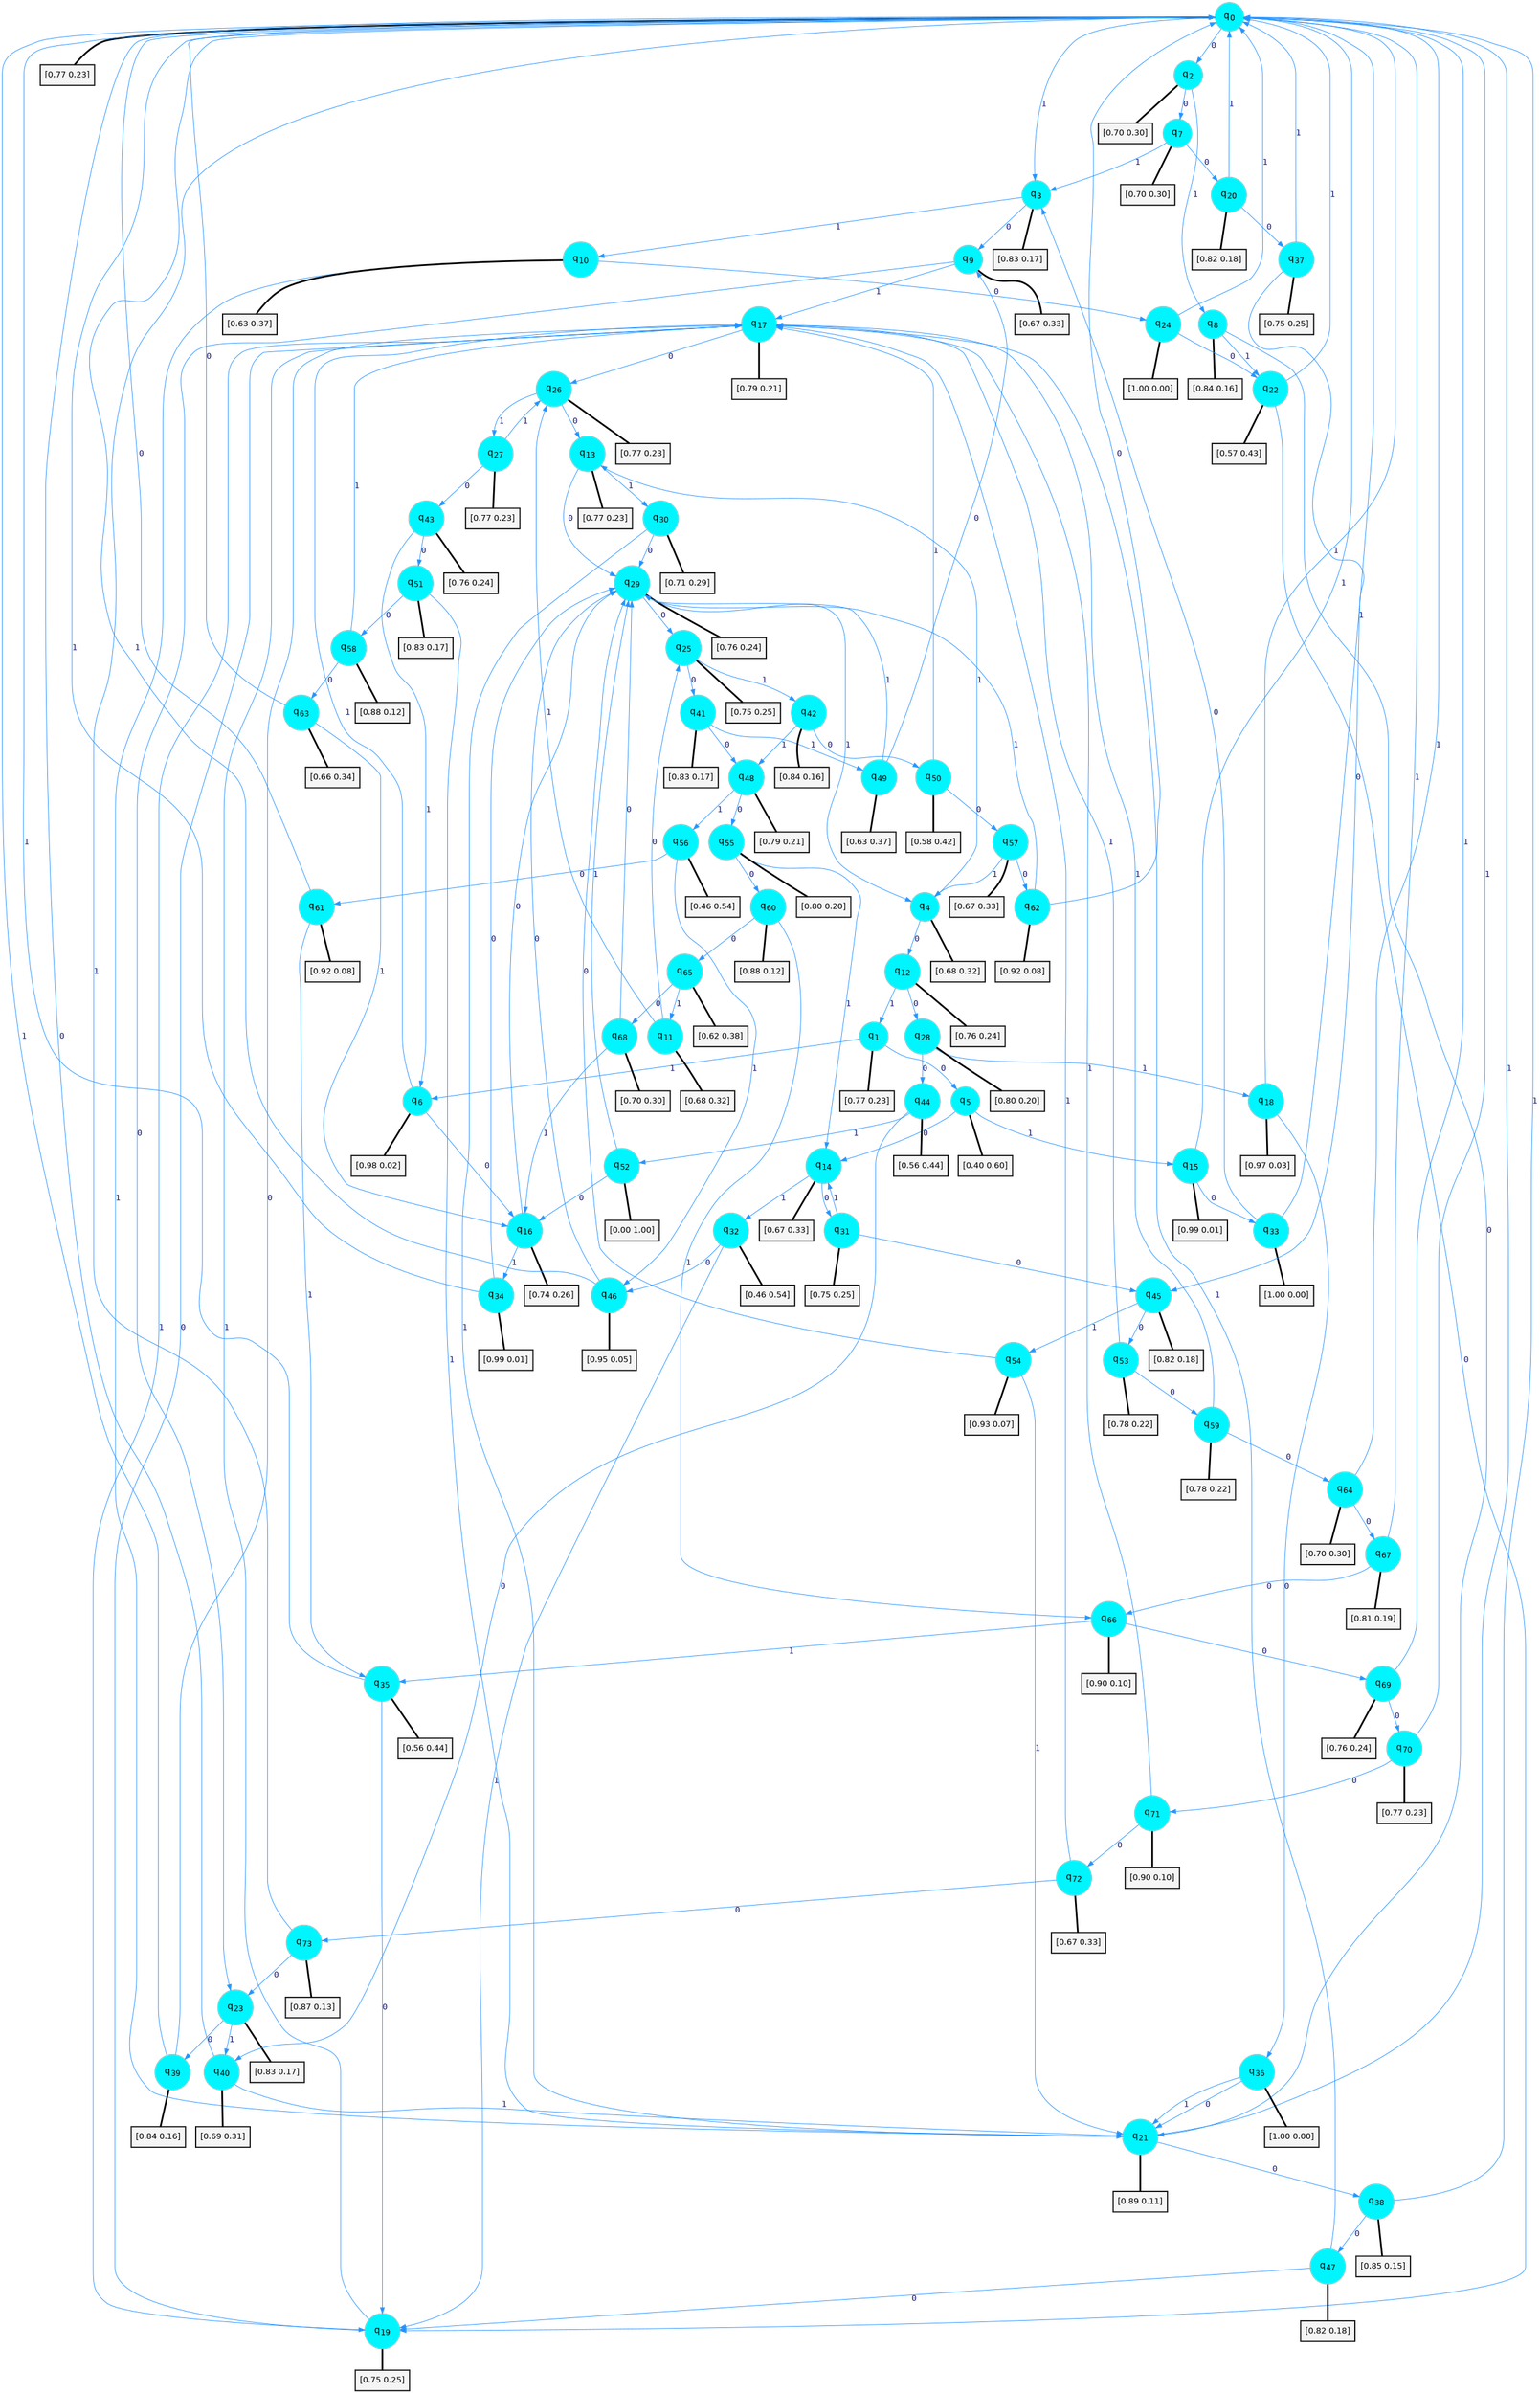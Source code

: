 digraph G {
graph [
bgcolor=transparent, dpi=300, rankdir=TD, size="40,25"];
node [
color=gray, fillcolor=turquoise1, fontcolor=black, fontname=Helvetica, fontsize=16, fontweight=bold, shape=circle, style=filled];
edge [
arrowsize=1, color=dodgerblue1, fontcolor=midnightblue, fontname=courier, fontweight=bold, penwidth=1, style=solid, weight=20];
0[label=<q<SUB>0</SUB>>];
1[label=<q<SUB>1</SUB>>];
2[label=<q<SUB>2</SUB>>];
3[label=<q<SUB>3</SUB>>];
4[label=<q<SUB>4</SUB>>];
5[label=<q<SUB>5</SUB>>];
6[label=<q<SUB>6</SUB>>];
7[label=<q<SUB>7</SUB>>];
8[label=<q<SUB>8</SUB>>];
9[label=<q<SUB>9</SUB>>];
10[label=<q<SUB>10</SUB>>];
11[label=<q<SUB>11</SUB>>];
12[label=<q<SUB>12</SUB>>];
13[label=<q<SUB>13</SUB>>];
14[label=<q<SUB>14</SUB>>];
15[label=<q<SUB>15</SUB>>];
16[label=<q<SUB>16</SUB>>];
17[label=<q<SUB>17</SUB>>];
18[label=<q<SUB>18</SUB>>];
19[label=<q<SUB>19</SUB>>];
20[label=<q<SUB>20</SUB>>];
21[label=<q<SUB>21</SUB>>];
22[label=<q<SUB>22</SUB>>];
23[label=<q<SUB>23</SUB>>];
24[label=<q<SUB>24</SUB>>];
25[label=<q<SUB>25</SUB>>];
26[label=<q<SUB>26</SUB>>];
27[label=<q<SUB>27</SUB>>];
28[label=<q<SUB>28</SUB>>];
29[label=<q<SUB>29</SUB>>];
30[label=<q<SUB>30</SUB>>];
31[label=<q<SUB>31</SUB>>];
32[label=<q<SUB>32</SUB>>];
33[label=<q<SUB>33</SUB>>];
34[label=<q<SUB>34</SUB>>];
35[label=<q<SUB>35</SUB>>];
36[label=<q<SUB>36</SUB>>];
37[label=<q<SUB>37</SUB>>];
38[label=<q<SUB>38</SUB>>];
39[label=<q<SUB>39</SUB>>];
40[label=<q<SUB>40</SUB>>];
41[label=<q<SUB>41</SUB>>];
42[label=<q<SUB>42</SUB>>];
43[label=<q<SUB>43</SUB>>];
44[label=<q<SUB>44</SUB>>];
45[label=<q<SUB>45</SUB>>];
46[label=<q<SUB>46</SUB>>];
47[label=<q<SUB>47</SUB>>];
48[label=<q<SUB>48</SUB>>];
49[label=<q<SUB>49</SUB>>];
50[label=<q<SUB>50</SUB>>];
51[label=<q<SUB>51</SUB>>];
52[label=<q<SUB>52</SUB>>];
53[label=<q<SUB>53</SUB>>];
54[label=<q<SUB>54</SUB>>];
55[label=<q<SUB>55</SUB>>];
56[label=<q<SUB>56</SUB>>];
57[label=<q<SUB>57</SUB>>];
58[label=<q<SUB>58</SUB>>];
59[label=<q<SUB>59</SUB>>];
60[label=<q<SUB>60</SUB>>];
61[label=<q<SUB>61</SUB>>];
62[label=<q<SUB>62</SUB>>];
63[label=<q<SUB>63</SUB>>];
64[label=<q<SUB>64</SUB>>];
65[label=<q<SUB>65</SUB>>];
66[label=<q<SUB>66</SUB>>];
67[label=<q<SUB>67</SUB>>];
68[label=<q<SUB>68</SUB>>];
69[label=<q<SUB>69</SUB>>];
70[label=<q<SUB>70</SUB>>];
71[label=<q<SUB>71</SUB>>];
72[label=<q<SUB>72</SUB>>];
73[label=<q<SUB>73</SUB>>];
74[label="[0.77 0.23]", shape=box,fontcolor=black, fontname=Helvetica, fontsize=14, penwidth=2, fillcolor=whitesmoke,color=black];
75[label="[0.77 0.23]", shape=box,fontcolor=black, fontname=Helvetica, fontsize=14, penwidth=2, fillcolor=whitesmoke,color=black];
76[label="[0.70 0.30]", shape=box,fontcolor=black, fontname=Helvetica, fontsize=14, penwidth=2, fillcolor=whitesmoke,color=black];
77[label="[0.83 0.17]", shape=box,fontcolor=black, fontname=Helvetica, fontsize=14, penwidth=2, fillcolor=whitesmoke,color=black];
78[label="[0.68 0.32]", shape=box,fontcolor=black, fontname=Helvetica, fontsize=14, penwidth=2, fillcolor=whitesmoke,color=black];
79[label="[0.40 0.60]", shape=box,fontcolor=black, fontname=Helvetica, fontsize=14, penwidth=2, fillcolor=whitesmoke,color=black];
80[label="[0.98 0.02]", shape=box,fontcolor=black, fontname=Helvetica, fontsize=14, penwidth=2, fillcolor=whitesmoke,color=black];
81[label="[0.70 0.30]", shape=box,fontcolor=black, fontname=Helvetica, fontsize=14, penwidth=2, fillcolor=whitesmoke,color=black];
82[label="[0.84 0.16]", shape=box,fontcolor=black, fontname=Helvetica, fontsize=14, penwidth=2, fillcolor=whitesmoke,color=black];
83[label="[0.67 0.33]", shape=box,fontcolor=black, fontname=Helvetica, fontsize=14, penwidth=2, fillcolor=whitesmoke,color=black];
84[label="[0.63 0.37]", shape=box,fontcolor=black, fontname=Helvetica, fontsize=14, penwidth=2, fillcolor=whitesmoke,color=black];
85[label="[0.68 0.32]", shape=box,fontcolor=black, fontname=Helvetica, fontsize=14, penwidth=2, fillcolor=whitesmoke,color=black];
86[label="[0.76 0.24]", shape=box,fontcolor=black, fontname=Helvetica, fontsize=14, penwidth=2, fillcolor=whitesmoke,color=black];
87[label="[0.77 0.23]", shape=box,fontcolor=black, fontname=Helvetica, fontsize=14, penwidth=2, fillcolor=whitesmoke,color=black];
88[label="[0.67 0.33]", shape=box,fontcolor=black, fontname=Helvetica, fontsize=14, penwidth=2, fillcolor=whitesmoke,color=black];
89[label="[0.99 0.01]", shape=box,fontcolor=black, fontname=Helvetica, fontsize=14, penwidth=2, fillcolor=whitesmoke,color=black];
90[label="[0.74 0.26]", shape=box,fontcolor=black, fontname=Helvetica, fontsize=14, penwidth=2, fillcolor=whitesmoke,color=black];
91[label="[0.79 0.21]", shape=box,fontcolor=black, fontname=Helvetica, fontsize=14, penwidth=2, fillcolor=whitesmoke,color=black];
92[label="[0.97 0.03]", shape=box,fontcolor=black, fontname=Helvetica, fontsize=14, penwidth=2, fillcolor=whitesmoke,color=black];
93[label="[0.75 0.25]", shape=box,fontcolor=black, fontname=Helvetica, fontsize=14, penwidth=2, fillcolor=whitesmoke,color=black];
94[label="[0.82 0.18]", shape=box,fontcolor=black, fontname=Helvetica, fontsize=14, penwidth=2, fillcolor=whitesmoke,color=black];
95[label="[0.89 0.11]", shape=box,fontcolor=black, fontname=Helvetica, fontsize=14, penwidth=2, fillcolor=whitesmoke,color=black];
96[label="[0.57 0.43]", shape=box,fontcolor=black, fontname=Helvetica, fontsize=14, penwidth=2, fillcolor=whitesmoke,color=black];
97[label="[0.83 0.17]", shape=box,fontcolor=black, fontname=Helvetica, fontsize=14, penwidth=2, fillcolor=whitesmoke,color=black];
98[label="[1.00 0.00]", shape=box,fontcolor=black, fontname=Helvetica, fontsize=14, penwidth=2, fillcolor=whitesmoke,color=black];
99[label="[0.75 0.25]", shape=box,fontcolor=black, fontname=Helvetica, fontsize=14, penwidth=2, fillcolor=whitesmoke,color=black];
100[label="[0.77 0.23]", shape=box,fontcolor=black, fontname=Helvetica, fontsize=14, penwidth=2, fillcolor=whitesmoke,color=black];
101[label="[0.77 0.23]", shape=box,fontcolor=black, fontname=Helvetica, fontsize=14, penwidth=2, fillcolor=whitesmoke,color=black];
102[label="[0.80 0.20]", shape=box,fontcolor=black, fontname=Helvetica, fontsize=14, penwidth=2, fillcolor=whitesmoke,color=black];
103[label="[0.76 0.24]", shape=box,fontcolor=black, fontname=Helvetica, fontsize=14, penwidth=2, fillcolor=whitesmoke,color=black];
104[label="[0.71 0.29]", shape=box,fontcolor=black, fontname=Helvetica, fontsize=14, penwidth=2, fillcolor=whitesmoke,color=black];
105[label="[0.75 0.25]", shape=box,fontcolor=black, fontname=Helvetica, fontsize=14, penwidth=2, fillcolor=whitesmoke,color=black];
106[label="[0.46 0.54]", shape=box,fontcolor=black, fontname=Helvetica, fontsize=14, penwidth=2, fillcolor=whitesmoke,color=black];
107[label="[1.00 0.00]", shape=box,fontcolor=black, fontname=Helvetica, fontsize=14, penwidth=2, fillcolor=whitesmoke,color=black];
108[label="[0.99 0.01]", shape=box,fontcolor=black, fontname=Helvetica, fontsize=14, penwidth=2, fillcolor=whitesmoke,color=black];
109[label="[0.56 0.44]", shape=box,fontcolor=black, fontname=Helvetica, fontsize=14, penwidth=2, fillcolor=whitesmoke,color=black];
110[label="[1.00 0.00]", shape=box,fontcolor=black, fontname=Helvetica, fontsize=14, penwidth=2, fillcolor=whitesmoke,color=black];
111[label="[0.75 0.25]", shape=box,fontcolor=black, fontname=Helvetica, fontsize=14, penwidth=2, fillcolor=whitesmoke,color=black];
112[label="[0.85 0.15]", shape=box,fontcolor=black, fontname=Helvetica, fontsize=14, penwidth=2, fillcolor=whitesmoke,color=black];
113[label="[0.84 0.16]", shape=box,fontcolor=black, fontname=Helvetica, fontsize=14, penwidth=2, fillcolor=whitesmoke,color=black];
114[label="[0.69 0.31]", shape=box,fontcolor=black, fontname=Helvetica, fontsize=14, penwidth=2, fillcolor=whitesmoke,color=black];
115[label="[0.83 0.17]", shape=box,fontcolor=black, fontname=Helvetica, fontsize=14, penwidth=2, fillcolor=whitesmoke,color=black];
116[label="[0.84 0.16]", shape=box,fontcolor=black, fontname=Helvetica, fontsize=14, penwidth=2, fillcolor=whitesmoke,color=black];
117[label="[0.76 0.24]", shape=box,fontcolor=black, fontname=Helvetica, fontsize=14, penwidth=2, fillcolor=whitesmoke,color=black];
118[label="[0.56 0.44]", shape=box,fontcolor=black, fontname=Helvetica, fontsize=14, penwidth=2, fillcolor=whitesmoke,color=black];
119[label="[0.82 0.18]", shape=box,fontcolor=black, fontname=Helvetica, fontsize=14, penwidth=2, fillcolor=whitesmoke,color=black];
120[label="[0.95 0.05]", shape=box,fontcolor=black, fontname=Helvetica, fontsize=14, penwidth=2, fillcolor=whitesmoke,color=black];
121[label="[0.82 0.18]", shape=box,fontcolor=black, fontname=Helvetica, fontsize=14, penwidth=2, fillcolor=whitesmoke,color=black];
122[label="[0.79 0.21]", shape=box,fontcolor=black, fontname=Helvetica, fontsize=14, penwidth=2, fillcolor=whitesmoke,color=black];
123[label="[0.63 0.37]", shape=box,fontcolor=black, fontname=Helvetica, fontsize=14, penwidth=2, fillcolor=whitesmoke,color=black];
124[label="[0.58 0.42]", shape=box,fontcolor=black, fontname=Helvetica, fontsize=14, penwidth=2, fillcolor=whitesmoke,color=black];
125[label="[0.83 0.17]", shape=box,fontcolor=black, fontname=Helvetica, fontsize=14, penwidth=2, fillcolor=whitesmoke,color=black];
126[label="[0.00 1.00]", shape=box,fontcolor=black, fontname=Helvetica, fontsize=14, penwidth=2, fillcolor=whitesmoke,color=black];
127[label="[0.78 0.22]", shape=box,fontcolor=black, fontname=Helvetica, fontsize=14, penwidth=2, fillcolor=whitesmoke,color=black];
128[label="[0.93 0.07]", shape=box,fontcolor=black, fontname=Helvetica, fontsize=14, penwidth=2, fillcolor=whitesmoke,color=black];
129[label="[0.80 0.20]", shape=box,fontcolor=black, fontname=Helvetica, fontsize=14, penwidth=2, fillcolor=whitesmoke,color=black];
130[label="[0.46 0.54]", shape=box,fontcolor=black, fontname=Helvetica, fontsize=14, penwidth=2, fillcolor=whitesmoke,color=black];
131[label="[0.67 0.33]", shape=box,fontcolor=black, fontname=Helvetica, fontsize=14, penwidth=2, fillcolor=whitesmoke,color=black];
132[label="[0.88 0.12]", shape=box,fontcolor=black, fontname=Helvetica, fontsize=14, penwidth=2, fillcolor=whitesmoke,color=black];
133[label="[0.78 0.22]", shape=box,fontcolor=black, fontname=Helvetica, fontsize=14, penwidth=2, fillcolor=whitesmoke,color=black];
134[label="[0.88 0.12]", shape=box,fontcolor=black, fontname=Helvetica, fontsize=14, penwidth=2, fillcolor=whitesmoke,color=black];
135[label="[0.92 0.08]", shape=box,fontcolor=black, fontname=Helvetica, fontsize=14, penwidth=2, fillcolor=whitesmoke,color=black];
136[label="[0.92 0.08]", shape=box,fontcolor=black, fontname=Helvetica, fontsize=14, penwidth=2, fillcolor=whitesmoke,color=black];
137[label="[0.66 0.34]", shape=box,fontcolor=black, fontname=Helvetica, fontsize=14, penwidth=2, fillcolor=whitesmoke,color=black];
138[label="[0.70 0.30]", shape=box,fontcolor=black, fontname=Helvetica, fontsize=14, penwidth=2, fillcolor=whitesmoke,color=black];
139[label="[0.62 0.38]", shape=box,fontcolor=black, fontname=Helvetica, fontsize=14, penwidth=2, fillcolor=whitesmoke,color=black];
140[label="[0.90 0.10]", shape=box,fontcolor=black, fontname=Helvetica, fontsize=14, penwidth=2, fillcolor=whitesmoke,color=black];
141[label="[0.81 0.19]", shape=box,fontcolor=black, fontname=Helvetica, fontsize=14, penwidth=2, fillcolor=whitesmoke,color=black];
142[label="[0.70 0.30]", shape=box,fontcolor=black, fontname=Helvetica, fontsize=14, penwidth=2, fillcolor=whitesmoke,color=black];
143[label="[0.76 0.24]", shape=box,fontcolor=black, fontname=Helvetica, fontsize=14, penwidth=2, fillcolor=whitesmoke,color=black];
144[label="[0.77 0.23]", shape=box,fontcolor=black, fontname=Helvetica, fontsize=14, penwidth=2, fillcolor=whitesmoke,color=black];
145[label="[0.90 0.10]", shape=box,fontcolor=black, fontname=Helvetica, fontsize=14, penwidth=2, fillcolor=whitesmoke,color=black];
146[label="[0.67 0.33]", shape=box,fontcolor=black, fontname=Helvetica, fontsize=14, penwidth=2, fillcolor=whitesmoke,color=black];
147[label="[0.87 0.13]", shape=box,fontcolor=black, fontname=Helvetica, fontsize=14, penwidth=2, fillcolor=whitesmoke,color=black];
0->2 [label=0];
0->3 [label=1];
0->74 [arrowhead=none, penwidth=3,color=black];
1->5 [label=0];
1->6 [label=1];
1->75 [arrowhead=none, penwidth=3,color=black];
2->7 [label=0];
2->8 [label=1];
2->76 [arrowhead=none, penwidth=3,color=black];
3->9 [label=0];
3->10 [label=1];
3->77 [arrowhead=none, penwidth=3,color=black];
4->12 [label=0];
4->13 [label=1];
4->78 [arrowhead=none, penwidth=3,color=black];
5->14 [label=0];
5->15 [label=1];
5->79 [arrowhead=none, penwidth=3,color=black];
6->16 [label=0];
6->17 [label=1];
6->80 [arrowhead=none, penwidth=3,color=black];
7->20 [label=0];
7->3 [label=1];
7->81 [arrowhead=none, penwidth=3,color=black];
8->21 [label=0];
8->22 [label=1];
8->82 [arrowhead=none, penwidth=3,color=black];
9->23 [label=0];
9->17 [label=1];
9->83 [arrowhead=none, penwidth=3,color=black];
10->24 [label=0];
10->21 [label=1];
10->84 [arrowhead=none, penwidth=3,color=black];
11->25 [label=0];
11->26 [label=1];
11->85 [arrowhead=none, penwidth=3,color=black];
12->28 [label=0];
12->1 [label=1];
12->86 [arrowhead=none, penwidth=3,color=black];
13->29 [label=0];
13->30 [label=1];
13->87 [arrowhead=none, penwidth=3,color=black];
14->31 [label=0];
14->32 [label=1];
14->88 [arrowhead=none, penwidth=3,color=black];
15->33 [label=0];
15->0 [label=1];
15->89 [arrowhead=none, penwidth=3,color=black];
16->29 [label=0];
16->34 [label=1];
16->90 [arrowhead=none, penwidth=3,color=black];
17->26 [label=0];
17->19 [label=1];
17->91 [arrowhead=none, penwidth=3,color=black];
18->36 [label=0];
18->0 [label=1];
18->92 [arrowhead=none, penwidth=3,color=black];
19->17 [label=0];
19->17 [label=1];
19->93 [arrowhead=none, penwidth=3,color=black];
20->37 [label=0];
20->0 [label=1];
20->94 [arrowhead=none, penwidth=3,color=black];
21->38 [label=0];
21->0 [label=1];
21->95 [arrowhead=none, penwidth=3,color=black];
22->19 [label=0];
22->0 [label=1];
22->96 [arrowhead=none, penwidth=3,color=black];
23->39 [label=0];
23->40 [label=1];
23->97 [arrowhead=none, penwidth=3,color=black];
24->22 [label=0];
24->0 [label=1];
24->98 [arrowhead=none, penwidth=3,color=black];
25->41 [label=0];
25->42 [label=1];
25->99 [arrowhead=none, penwidth=3,color=black];
26->13 [label=0];
26->27 [label=1];
26->100 [arrowhead=none, penwidth=3,color=black];
27->43 [label=0];
27->26 [label=1];
27->101 [arrowhead=none, penwidth=3,color=black];
28->44 [label=0];
28->18 [label=1];
28->102 [arrowhead=none, penwidth=3,color=black];
29->25 [label=0];
29->4 [label=1];
29->103 [arrowhead=none, penwidth=3,color=black];
30->29 [label=0];
30->21 [label=1];
30->104 [arrowhead=none, penwidth=3,color=black];
31->45 [label=0];
31->14 [label=1];
31->105 [arrowhead=none, penwidth=3,color=black];
32->46 [label=0];
32->19 [label=1];
32->106 [arrowhead=none, penwidth=3,color=black];
33->3 [label=0];
33->0 [label=1];
33->107 [arrowhead=none, penwidth=3,color=black];
34->29 [label=0];
34->0 [label=1];
34->108 [arrowhead=none, penwidth=3,color=black];
35->19 [label=0];
35->0 [label=1];
35->109 [arrowhead=none, penwidth=3,color=black];
36->21 [label=0];
36->21 [label=1];
36->110 [arrowhead=none, penwidth=3,color=black];
37->45 [label=0];
37->0 [label=1];
37->111 [arrowhead=none, penwidth=3,color=black];
38->47 [label=0];
38->0 [label=1];
38->112 [arrowhead=none, penwidth=3,color=black];
39->17 [label=0];
39->0 [label=1];
39->113 [arrowhead=none, penwidth=3,color=black];
40->0 [label=0];
40->21 [label=1];
40->114 [arrowhead=none, penwidth=3,color=black];
41->48 [label=0];
41->49 [label=1];
41->115 [arrowhead=none, penwidth=3,color=black];
42->50 [label=0];
42->48 [label=1];
42->116 [arrowhead=none, penwidth=3,color=black];
43->51 [label=0];
43->6 [label=1];
43->117 [arrowhead=none, penwidth=3,color=black];
44->40 [label=0];
44->52 [label=1];
44->118 [arrowhead=none, penwidth=3,color=black];
45->53 [label=0];
45->54 [label=1];
45->119 [arrowhead=none, penwidth=3,color=black];
46->29 [label=0];
46->0 [label=1];
46->120 [arrowhead=none, penwidth=3,color=black];
47->19 [label=0];
47->17 [label=1];
47->121 [arrowhead=none, penwidth=3,color=black];
48->55 [label=0];
48->56 [label=1];
48->122 [arrowhead=none, penwidth=3,color=black];
49->9 [label=0];
49->29 [label=1];
49->123 [arrowhead=none, penwidth=3,color=black];
50->57 [label=0];
50->17 [label=1];
50->124 [arrowhead=none, penwidth=3,color=black];
51->58 [label=0];
51->21 [label=1];
51->125 [arrowhead=none, penwidth=3,color=black];
52->16 [label=0];
52->29 [label=1];
52->126 [arrowhead=none, penwidth=3,color=black];
53->59 [label=0];
53->17 [label=1];
53->127 [arrowhead=none, penwidth=3,color=black];
54->29 [label=0];
54->21 [label=1];
54->128 [arrowhead=none, penwidth=3,color=black];
55->60 [label=0];
55->14 [label=1];
55->129 [arrowhead=none, penwidth=3,color=black];
56->61 [label=0];
56->46 [label=1];
56->130 [arrowhead=none, penwidth=3,color=black];
57->62 [label=0];
57->4 [label=1];
57->131 [arrowhead=none, penwidth=3,color=black];
58->63 [label=0];
58->17 [label=1];
58->132 [arrowhead=none, penwidth=3,color=black];
59->64 [label=0];
59->17 [label=1];
59->133 [arrowhead=none, penwidth=3,color=black];
60->65 [label=0];
60->66 [label=1];
60->134 [arrowhead=none, penwidth=3,color=black];
61->0 [label=0];
61->35 [label=1];
61->135 [arrowhead=none, penwidth=3,color=black];
62->0 [label=0];
62->29 [label=1];
62->136 [arrowhead=none, penwidth=3,color=black];
63->0 [label=0];
63->16 [label=1];
63->137 [arrowhead=none, penwidth=3,color=black];
64->67 [label=0];
64->0 [label=1];
64->138 [arrowhead=none, penwidth=3,color=black];
65->68 [label=0];
65->11 [label=1];
65->139 [arrowhead=none, penwidth=3,color=black];
66->69 [label=0];
66->35 [label=1];
66->140 [arrowhead=none, penwidth=3,color=black];
67->66 [label=0];
67->0 [label=1];
67->141 [arrowhead=none, penwidth=3,color=black];
68->29 [label=0];
68->16 [label=1];
68->142 [arrowhead=none, penwidth=3,color=black];
69->70 [label=0];
69->0 [label=1];
69->143 [arrowhead=none, penwidth=3,color=black];
70->71 [label=0];
70->0 [label=1];
70->144 [arrowhead=none, penwidth=3,color=black];
71->72 [label=0];
71->17 [label=1];
71->145 [arrowhead=none, penwidth=3,color=black];
72->73 [label=0];
72->17 [label=1];
72->146 [arrowhead=none, penwidth=3,color=black];
73->23 [label=0];
73->0 [label=1];
73->147 [arrowhead=none, penwidth=3,color=black];
}

